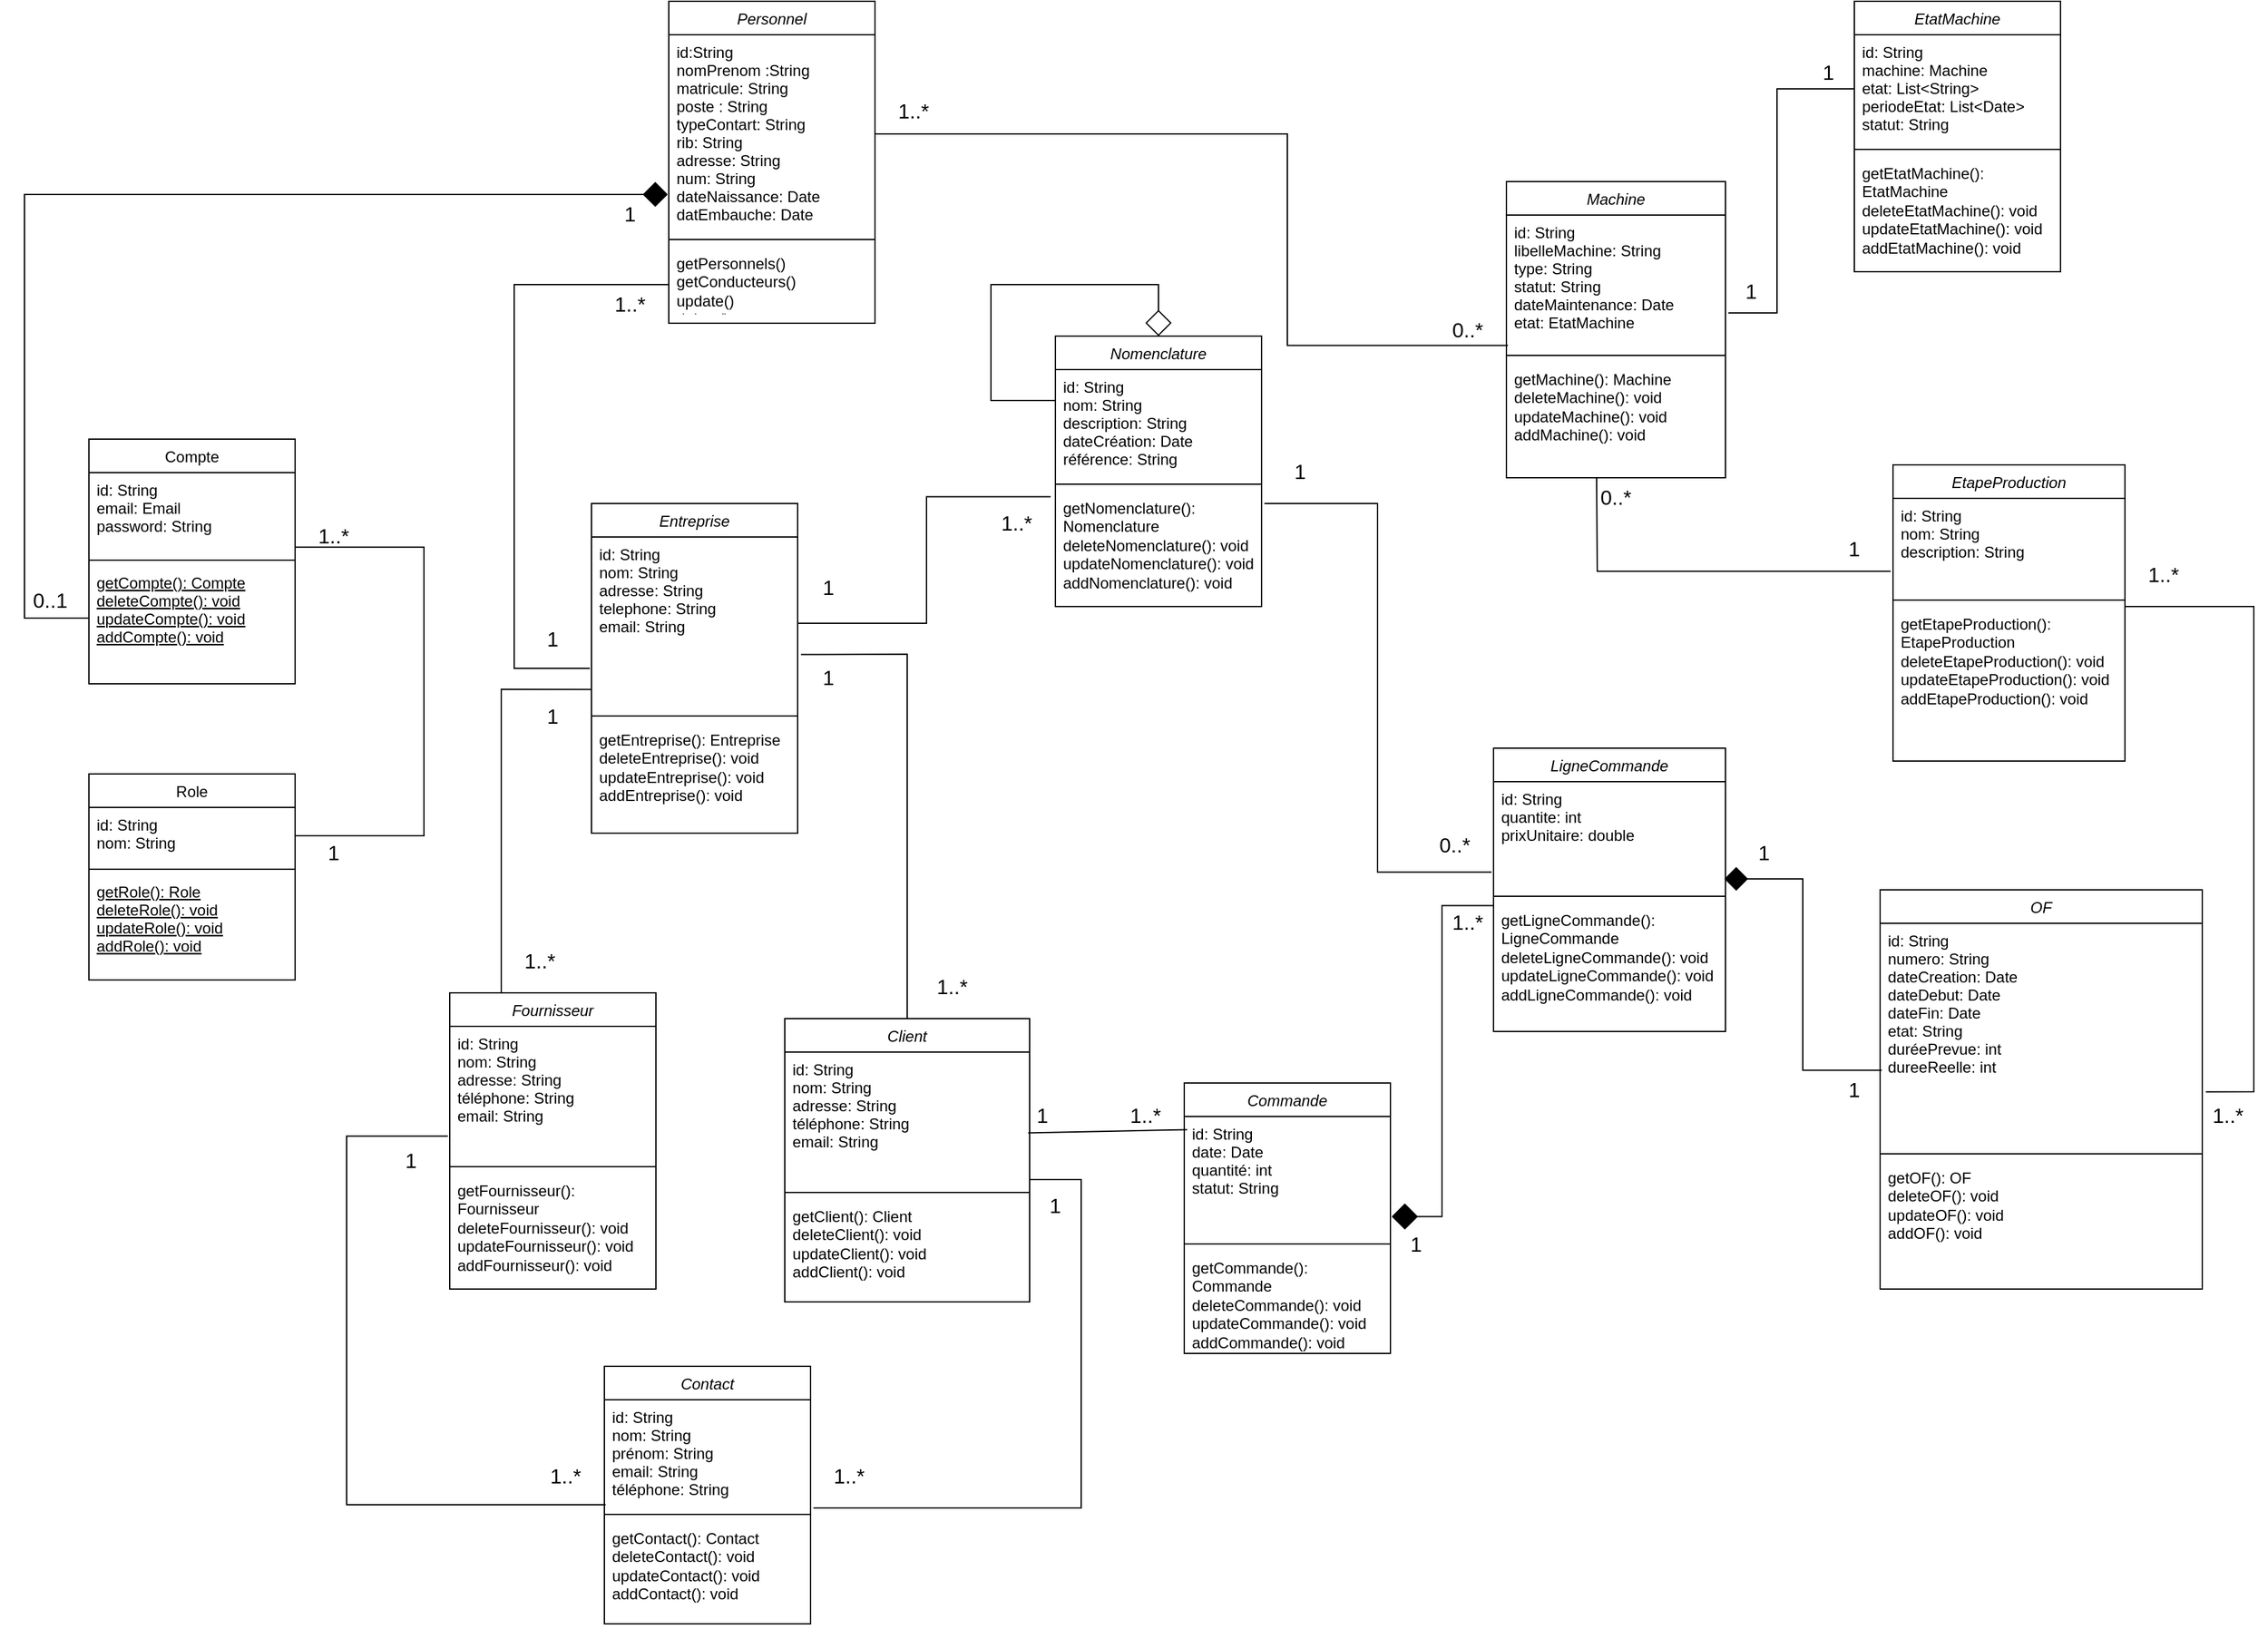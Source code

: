 <mxfile version="21.3.8" type="gitlab">
  <diagram id="C5RBs43oDa-KdzZeNtuy" name="Page-1">
    <mxGraphModel dx="3133" dy="2454" grid="1" gridSize="10" guides="1" tooltips="1" connect="1" arrows="1" fold="1" page="1" pageScale="1" pageWidth="827" pageHeight="1169" math="0" shadow="0">
      <root>
        <mxCell id="WIyWlLk6GJQsqaUBKTNV-0" />
        <mxCell id="WIyWlLk6GJQsqaUBKTNV-1" parent="WIyWlLk6GJQsqaUBKTNV-0" />
        <mxCell id="zkfFHV4jXpPFQw0GAbJ--0" value="Personnel" style="swimlane;fontStyle=2;align=center;verticalAlign=top;childLayout=stackLayout;horizontal=1;startSize=26;horizontalStack=0;resizeParent=1;resizeLast=0;collapsible=1;marginBottom=0;rounded=0;shadow=0;strokeWidth=1;" parent="WIyWlLk6GJQsqaUBKTNV-1" vertex="1">
          <mxGeometry x="260" y="-600" width="160" height="250" as="geometry">
            <mxRectangle x="230" y="140" width="160" height="26" as="alternateBounds" />
          </mxGeometry>
        </mxCell>
        <mxCell id="zkfFHV4jXpPFQw0GAbJ--1" value="id:String   &#xa;nomPrenom :String&#xa;matricule: String &#xa;poste : String &#xa;typeContart: String&#xa;rib: String&#xa;adresse: String&#xa;num: String&#xa;dateNaissance: Date&#xa;datEmbauche: Date" style="text;align=left;verticalAlign=top;spacingLeft=4;spacingRight=4;overflow=hidden;rotatable=0;points=[[0,0.5],[1,0.5]];portConstraint=eastwest;" parent="zkfFHV4jXpPFQw0GAbJ--0" vertex="1">
          <mxGeometry y="26" width="160" height="154" as="geometry" />
        </mxCell>
        <mxCell id="zkfFHV4jXpPFQw0GAbJ--4" value="" style="line;html=1;strokeWidth=1;align=left;verticalAlign=middle;spacingTop=-1;spacingLeft=3;spacingRight=3;rotatable=0;labelPosition=right;points=[];portConstraint=eastwest;" parent="zkfFHV4jXpPFQw0GAbJ--0" vertex="1">
          <mxGeometry y="180" width="160" height="10" as="geometry" />
        </mxCell>
        <mxCell id="keGv5HAL7lmnqRSHpo0z-4" value="getPersonnels()&lt;br&gt;getConducteurs()&lt;br&gt;update()&lt;br&gt;delete()&lt;br&gt;mettreEnVeille()" style="text;strokeColor=none;fillColor=none;align=left;verticalAlign=top;spacingLeft=4;spacingRight=4;overflow=hidden;rotatable=0;points=[[0,0.5],[1,0.5]];portConstraint=eastwest;whiteSpace=wrap;html=1;" vertex="1" parent="zkfFHV4jXpPFQw0GAbJ--0">
          <mxGeometry y="190" width="160" height="50" as="geometry" />
        </mxCell>
        <mxCell id="zkfFHV4jXpPFQw0GAbJ--6" value="Compte" style="swimlane;fontStyle=0;align=center;verticalAlign=top;childLayout=stackLayout;horizontal=1;startSize=26;horizontalStack=0;resizeParent=1;resizeLast=0;collapsible=1;marginBottom=0;rounded=0;shadow=0;strokeWidth=1;" parent="WIyWlLk6GJQsqaUBKTNV-1" vertex="1">
          <mxGeometry x="-190" y="-260" width="160" height="190" as="geometry">
            <mxRectangle x="130" y="380" width="160" height="26" as="alternateBounds" />
          </mxGeometry>
        </mxCell>
        <mxCell id="zkfFHV4jXpPFQw0GAbJ--7" value="id: String&#xa;email: Email&#xa;password: String" style="text;align=left;verticalAlign=top;spacingLeft=4;spacingRight=4;overflow=hidden;rotatable=0;points=[[0,0.5],[1,0.5]];portConstraint=eastwest;" parent="zkfFHV4jXpPFQw0GAbJ--6" vertex="1">
          <mxGeometry y="26" width="160" height="64" as="geometry" />
        </mxCell>
        <mxCell id="zkfFHV4jXpPFQw0GAbJ--9" value="" style="line;html=1;strokeWidth=1;align=left;verticalAlign=middle;spacingTop=-1;spacingLeft=3;spacingRight=3;rotatable=0;labelPosition=right;points=[];portConstraint=eastwest;" parent="zkfFHV4jXpPFQw0GAbJ--6" vertex="1">
          <mxGeometry y="90" width="160" height="8" as="geometry" />
        </mxCell>
        <mxCell id="zkfFHV4jXpPFQw0GAbJ--10" value="getCompte(): Compte&#xa;deleteCompte(): void&#xa;updateCompte(): void&#xa;addCompte(): void" style="text;align=left;verticalAlign=top;spacingLeft=4;spacingRight=4;overflow=hidden;rotatable=0;points=[[0,0.5],[1,0.5]];portConstraint=eastwest;fontStyle=4" parent="zkfFHV4jXpPFQw0GAbJ--6" vertex="1">
          <mxGeometry y="98" width="160" height="82" as="geometry" />
        </mxCell>
        <mxCell id="keGv5HAL7lmnqRSHpo0z-5" value="Role" style="swimlane;fontStyle=0;align=center;verticalAlign=top;childLayout=stackLayout;horizontal=1;startSize=26;horizontalStack=0;resizeParent=1;resizeLast=0;collapsible=1;marginBottom=0;rounded=0;shadow=0;strokeWidth=1;" vertex="1" parent="WIyWlLk6GJQsqaUBKTNV-1">
          <mxGeometry x="-190" width="160" height="160" as="geometry">
            <mxRectangle x="130" y="380" width="160" height="26" as="alternateBounds" />
          </mxGeometry>
        </mxCell>
        <mxCell id="keGv5HAL7lmnqRSHpo0z-6" value="id: String&#xa;nom: String" style="text;align=left;verticalAlign=top;spacingLeft=4;spacingRight=4;overflow=hidden;rotatable=0;points=[[0,0.5],[1,0.5]];portConstraint=eastwest;" vertex="1" parent="keGv5HAL7lmnqRSHpo0z-5">
          <mxGeometry y="26" width="160" height="44" as="geometry" />
        </mxCell>
        <mxCell id="keGv5HAL7lmnqRSHpo0z-7" value="" style="line;html=1;strokeWidth=1;align=left;verticalAlign=middle;spacingTop=-1;spacingLeft=3;spacingRight=3;rotatable=0;labelPosition=right;points=[];portConstraint=eastwest;" vertex="1" parent="keGv5HAL7lmnqRSHpo0z-5">
          <mxGeometry y="70" width="160" height="8" as="geometry" />
        </mxCell>
        <mxCell id="keGv5HAL7lmnqRSHpo0z-8" value="getRole(): Role&#xa;deleteRole(): void&#xa;updateRole(): void&#xa;addRole(): void" style="text;align=left;verticalAlign=top;spacingLeft=4;spacingRight=4;overflow=hidden;rotatable=0;points=[[0,0.5],[1,0.5]];portConstraint=eastwest;fontStyle=4" vertex="1" parent="keGv5HAL7lmnqRSHpo0z-5">
          <mxGeometry y="78" width="160" height="64" as="geometry" />
        </mxCell>
        <mxCell id="keGv5HAL7lmnqRSHpo0z-9" value="Fournisseur" style="swimlane;fontStyle=2;align=center;verticalAlign=top;childLayout=stackLayout;horizontal=1;startSize=26;horizontalStack=0;resizeParent=1;resizeLast=0;collapsible=1;marginBottom=0;rounded=0;shadow=0;strokeWidth=1;" vertex="1" parent="WIyWlLk6GJQsqaUBKTNV-1">
          <mxGeometry x="90" y="170" width="160" height="230" as="geometry">
            <mxRectangle x="230" y="140" width="160" height="26" as="alternateBounds" />
          </mxGeometry>
        </mxCell>
        <mxCell id="keGv5HAL7lmnqRSHpo0z-10" value="id: String&#xa;nom: String&#xa;adresse: String&#xa;téléphone: String&#xa;email: String&#xa;" style="text;align=left;verticalAlign=top;spacingLeft=4;spacingRight=4;overflow=hidden;rotatable=0;points=[[0,0.5],[1,0.5]];portConstraint=eastwest;" vertex="1" parent="keGv5HAL7lmnqRSHpo0z-9">
          <mxGeometry y="26" width="160" height="104" as="geometry" />
        </mxCell>
        <mxCell id="keGv5HAL7lmnqRSHpo0z-11" value="" style="line;html=1;strokeWidth=1;align=left;verticalAlign=middle;spacingTop=-1;spacingLeft=3;spacingRight=3;rotatable=0;labelPosition=right;points=[];portConstraint=eastwest;" vertex="1" parent="keGv5HAL7lmnqRSHpo0z-9">
          <mxGeometry y="130" width="160" height="10" as="geometry" />
        </mxCell>
        <mxCell id="keGv5HAL7lmnqRSHpo0z-12" value="&lt;div&gt;getFournisseur(): Fournisseur&lt;/div&gt;&lt;div&gt;deleteFournisseur(): void&lt;/div&gt;&lt;div&gt;updateFournisseur(): void&lt;/div&gt;&lt;div&gt;addFournisseur(): void&lt;/div&gt;" style="text;strokeColor=none;fillColor=none;align=left;verticalAlign=top;spacingLeft=4;spacingRight=4;overflow=hidden;rotatable=0;points=[[0,0.5],[1,0.5]];portConstraint=eastwest;whiteSpace=wrap;html=1;" vertex="1" parent="keGv5HAL7lmnqRSHpo0z-9">
          <mxGeometry y="140" width="160" height="80" as="geometry" />
        </mxCell>
        <mxCell id="keGv5HAL7lmnqRSHpo0z-13" value="Client" style="swimlane;fontStyle=2;align=center;verticalAlign=top;childLayout=stackLayout;horizontal=1;startSize=26;horizontalStack=0;resizeParent=1;resizeLast=0;collapsible=1;marginBottom=0;rounded=0;shadow=0;strokeWidth=1;" vertex="1" parent="WIyWlLk6GJQsqaUBKTNV-1">
          <mxGeometry x="350" y="190" width="190" height="220" as="geometry">
            <mxRectangle x="230" y="140" width="160" height="26" as="alternateBounds" />
          </mxGeometry>
        </mxCell>
        <mxCell id="keGv5HAL7lmnqRSHpo0z-14" value="id: String&#xa;nom: String&#xa;adresse: String&#xa;téléphone: String&#xa;email: String&#xa;" style="text;align=left;verticalAlign=top;spacingLeft=4;spacingRight=4;overflow=hidden;rotatable=0;points=[[0,0.5],[1,0.5]];portConstraint=eastwest;" vertex="1" parent="keGv5HAL7lmnqRSHpo0z-13">
          <mxGeometry y="26" width="190" height="104" as="geometry" />
        </mxCell>
        <mxCell id="keGv5HAL7lmnqRSHpo0z-15" value="" style="line;html=1;strokeWidth=1;align=left;verticalAlign=middle;spacingTop=-1;spacingLeft=3;spacingRight=3;rotatable=0;labelPosition=right;points=[];portConstraint=eastwest;" vertex="1" parent="keGv5HAL7lmnqRSHpo0z-13">
          <mxGeometry y="130" width="190" height="10" as="geometry" />
        </mxCell>
        <mxCell id="keGv5HAL7lmnqRSHpo0z-16" value="&lt;div&gt;getClient(): Client&lt;/div&gt;&lt;div&gt;deleteClient(): void&lt;/div&gt;&lt;div&gt;updateClient(): void&lt;/div&gt;&lt;div&gt;addClient(): void&lt;/div&gt;" style="text;strokeColor=none;fillColor=none;align=left;verticalAlign=top;spacingLeft=4;spacingRight=4;overflow=hidden;rotatable=0;points=[[0,0.5],[1,0.5]];portConstraint=eastwest;whiteSpace=wrap;html=1;" vertex="1" parent="keGv5HAL7lmnqRSHpo0z-13">
          <mxGeometry y="140" width="190" height="70" as="geometry" />
        </mxCell>
        <mxCell id="keGv5HAL7lmnqRSHpo0z-17" value="Nomenclature" style="swimlane;fontStyle=2;align=center;verticalAlign=top;childLayout=stackLayout;horizontal=1;startSize=26;horizontalStack=0;resizeParent=1;resizeLast=0;collapsible=1;marginBottom=0;rounded=0;shadow=0;strokeWidth=1;" vertex="1" parent="WIyWlLk6GJQsqaUBKTNV-1">
          <mxGeometry x="560" y="-340" width="160" height="210" as="geometry">
            <mxRectangle x="230" y="140" width="160" height="26" as="alternateBounds" />
          </mxGeometry>
        </mxCell>
        <mxCell id="keGv5HAL7lmnqRSHpo0z-18" value="id: String&#xa;nom: String&#xa;description: String&#xa;dateCréation: Date&#xa;référence: String" style="text;align=left;verticalAlign=top;spacingLeft=4;spacingRight=4;overflow=hidden;rotatable=0;points=[[0,0.5],[1,0.5]];portConstraint=eastwest;" vertex="1" parent="keGv5HAL7lmnqRSHpo0z-17">
          <mxGeometry y="26" width="160" height="84" as="geometry" />
        </mxCell>
        <mxCell id="keGv5HAL7lmnqRSHpo0z-19" value="" style="line;html=1;strokeWidth=1;align=left;verticalAlign=middle;spacingTop=-1;spacingLeft=3;spacingRight=3;rotatable=0;labelPosition=right;points=[];portConstraint=eastwest;" vertex="1" parent="keGv5HAL7lmnqRSHpo0z-17">
          <mxGeometry y="110" width="160" height="10" as="geometry" />
        </mxCell>
        <mxCell id="keGv5HAL7lmnqRSHpo0z-20" value="&lt;div&gt;getNomenclature(): Nomenclature&lt;/div&gt;&lt;div&gt;deleteNomenclature(): void&lt;/div&gt;&lt;div&gt;updateNomenclature(): void&lt;/div&gt;&lt;div&gt;addNomenclature(): void&lt;/div&gt;" style="text;strokeColor=none;fillColor=none;align=left;verticalAlign=top;spacingLeft=4;spacingRight=4;overflow=hidden;rotatable=0;points=[[0,0.5],[1,0.5]];portConstraint=eastwest;whiteSpace=wrap;html=1;" vertex="1" parent="keGv5HAL7lmnqRSHpo0z-17">
          <mxGeometry y="120" width="160" height="90" as="geometry" />
        </mxCell>
        <mxCell id="keGv5HAL7lmnqRSHpo0z-68" value="" style="html=1;verticalAlign=bottom;startArrow=diamond;startFill=0;endArrow=none;startSize=18;endSize=16;elbow=vertical;rounded=0;endFill=0;exitX=0.5;exitY=0;exitDx=0;exitDy=0;entryX=0;entryY=0.286;entryDx=0;entryDy=0;entryPerimeter=0;edgeStyle=orthogonalEdgeStyle;" edge="1" parent="keGv5HAL7lmnqRSHpo0z-17" source="keGv5HAL7lmnqRSHpo0z-17" target="keGv5HAL7lmnqRSHpo0z-18">
          <mxGeometry width="80" relative="1" as="geometry">
            <mxPoint x="-181" y="334" as="sourcePoint" />
            <mxPoint x="77" y="220" as="targetPoint" />
            <Array as="points">
              <mxPoint x="80" y="-40" />
              <mxPoint x="-50" y="-40" />
              <mxPoint x="-50" y="50" />
            </Array>
          </mxGeometry>
        </mxCell>
        <mxCell id="keGv5HAL7lmnqRSHpo0z-21" value="Contact" style="swimlane;fontStyle=2;align=center;verticalAlign=top;childLayout=stackLayout;horizontal=1;startSize=26;horizontalStack=0;resizeParent=1;resizeLast=0;collapsible=1;marginBottom=0;rounded=0;shadow=0;strokeWidth=1;" vertex="1" parent="WIyWlLk6GJQsqaUBKTNV-1">
          <mxGeometry x="210" y="460" width="160" height="200" as="geometry">
            <mxRectangle x="230" y="140" width="160" height="26" as="alternateBounds" />
          </mxGeometry>
        </mxCell>
        <mxCell id="keGv5HAL7lmnqRSHpo0z-22" value="id: String&#xa;nom: String&#xa;prénom: String&#xa;email: String&#xa;téléphone: String" style="text;align=left;verticalAlign=top;spacingLeft=4;spacingRight=4;overflow=hidden;rotatable=0;points=[[0,0.5],[1,0.5]];portConstraint=eastwest;" vertex="1" parent="keGv5HAL7lmnqRSHpo0z-21">
          <mxGeometry y="26" width="160" height="84" as="geometry" />
        </mxCell>
        <mxCell id="keGv5HAL7lmnqRSHpo0z-23" value="" style="line;html=1;strokeWidth=1;align=left;verticalAlign=middle;spacingTop=-1;spacingLeft=3;spacingRight=3;rotatable=0;labelPosition=right;points=[];portConstraint=eastwest;" vertex="1" parent="keGv5HAL7lmnqRSHpo0z-21">
          <mxGeometry y="110" width="160" height="10" as="geometry" />
        </mxCell>
        <mxCell id="keGv5HAL7lmnqRSHpo0z-24" value="&lt;div&gt;getContact(): Contact&lt;/div&gt;&lt;div&gt;deleteContact(): void&lt;/div&gt;&lt;div&gt;updateContact(): void&lt;/div&gt;&lt;div&gt;addContact(): void&lt;/div&gt;" style="text;strokeColor=none;fillColor=none;align=left;verticalAlign=top;spacingLeft=4;spacingRight=4;overflow=hidden;rotatable=0;points=[[0,0.5],[1,0.5]];portConstraint=eastwest;whiteSpace=wrap;html=1;" vertex="1" parent="keGv5HAL7lmnqRSHpo0z-21">
          <mxGeometry y="120" width="160" height="80" as="geometry" />
        </mxCell>
        <mxCell id="keGv5HAL7lmnqRSHpo0z-25" value="Commande" style="swimlane;fontStyle=2;align=center;verticalAlign=top;childLayout=stackLayout;horizontal=1;startSize=26;horizontalStack=0;resizeParent=1;resizeLast=0;collapsible=1;marginBottom=0;rounded=0;shadow=0;strokeWidth=1;" vertex="1" parent="WIyWlLk6GJQsqaUBKTNV-1">
          <mxGeometry x="660" y="240" width="160" height="210" as="geometry">
            <mxRectangle x="230" y="140" width="160" height="26" as="alternateBounds" />
          </mxGeometry>
        </mxCell>
        <mxCell id="keGv5HAL7lmnqRSHpo0z-26" value="id: String&#xa;date: Date&#xa;quantité: int&#xa;statut: String&#xa;" style="text;align=left;verticalAlign=top;spacingLeft=4;spacingRight=4;overflow=hidden;rotatable=0;points=[[0,0.5],[1,0.5]];portConstraint=eastwest;" vertex="1" parent="keGv5HAL7lmnqRSHpo0z-25">
          <mxGeometry y="26" width="160" height="94" as="geometry" />
        </mxCell>
        <mxCell id="keGv5HAL7lmnqRSHpo0z-27" value="" style="line;html=1;strokeWidth=1;align=left;verticalAlign=middle;spacingTop=-1;spacingLeft=3;spacingRight=3;rotatable=0;labelPosition=right;points=[];portConstraint=eastwest;" vertex="1" parent="keGv5HAL7lmnqRSHpo0z-25">
          <mxGeometry y="120" width="160" height="10" as="geometry" />
        </mxCell>
        <mxCell id="keGv5HAL7lmnqRSHpo0z-28" value="&lt;div&gt;getCommande(): Commande&lt;/div&gt;&lt;div&gt;deleteCommande(): void&lt;/div&gt;&lt;div&gt;updateCommande(): void&lt;/div&gt;&lt;div&gt;addCommande(): void&lt;/div&gt;" style="text;strokeColor=none;fillColor=none;align=left;verticalAlign=top;spacingLeft=4;spacingRight=4;overflow=hidden;rotatable=0;points=[[0,0.5],[1,0.5]];portConstraint=eastwest;whiteSpace=wrap;html=1;" vertex="1" parent="keGv5HAL7lmnqRSHpo0z-25">
          <mxGeometry y="130" width="160" height="80" as="geometry" />
        </mxCell>
        <mxCell id="keGv5HAL7lmnqRSHpo0z-29" value="LigneCommande" style="swimlane;fontStyle=2;align=center;verticalAlign=top;childLayout=stackLayout;horizontal=1;startSize=26;horizontalStack=0;resizeParent=1;resizeLast=0;collapsible=1;marginBottom=0;rounded=0;shadow=0;strokeWidth=1;" vertex="1" parent="WIyWlLk6GJQsqaUBKTNV-1">
          <mxGeometry x="900" y="-20" width="180" height="220" as="geometry">
            <mxRectangle x="230" y="140" width="160" height="26" as="alternateBounds" />
          </mxGeometry>
        </mxCell>
        <mxCell id="keGv5HAL7lmnqRSHpo0z-30" value="id: String&#xa;quantite: int&#xa;prixUnitaire: double&#xa;" style="text;align=left;verticalAlign=top;spacingLeft=4;spacingRight=4;overflow=hidden;rotatable=0;points=[[0,0.5],[1,0.5]];portConstraint=eastwest;" vertex="1" parent="keGv5HAL7lmnqRSHpo0z-29">
          <mxGeometry y="26" width="180" height="84" as="geometry" />
        </mxCell>
        <mxCell id="keGv5HAL7lmnqRSHpo0z-31" value="" style="line;html=1;strokeWidth=1;align=left;verticalAlign=middle;spacingTop=-1;spacingLeft=3;spacingRight=3;rotatable=0;labelPosition=right;points=[];portConstraint=eastwest;" vertex="1" parent="keGv5HAL7lmnqRSHpo0z-29">
          <mxGeometry y="110" width="180" height="10" as="geometry" />
        </mxCell>
        <mxCell id="keGv5HAL7lmnqRSHpo0z-32" value="&lt;div&gt;getLigneCommande(): LigneCommande&lt;/div&gt;&lt;div&gt;deleteLigneCommande(): void&lt;/div&gt;&lt;div&gt;updateLigneCommande(): void&lt;/div&gt;&lt;div&gt;addLigneCommande(): void&lt;/div&gt;" style="text;strokeColor=none;fillColor=none;align=left;verticalAlign=top;spacingLeft=4;spacingRight=4;overflow=hidden;rotatable=0;points=[[0,0.5],[1,0.5]];portConstraint=eastwest;whiteSpace=wrap;html=1;" vertex="1" parent="keGv5HAL7lmnqRSHpo0z-29">
          <mxGeometry y="120" width="180" height="100" as="geometry" />
        </mxCell>
        <mxCell id="keGv5HAL7lmnqRSHpo0z-33" value="Machine" style="swimlane;fontStyle=2;align=center;verticalAlign=top;childLayout=stackLayout;horizontal=1;startSize=26;horizontalStack=0;resizeParent=1;resizeLast=0;collapsible=1;marginBottom=0;rounded=0;shadow=0;strokeWidth=1;" vertex="1" parent="WIyWlLk6GJQsqaUBKTNV-1">
          <mxGeometry x="910" y="-460" width="170" height="230" as="geometry">
            <mxRectangle x="230" y="140" width="160" height="26" as="alternateBounds" />
          </mxGeometry>
        </mxCell>
        <mxCell id="keGv5HAL7lmnqRSHpo0z-34" value="id: String&#xa;libelleMachine: String&#xa;type: String&#xa;statut: String&#xa;dateMaintenance: Date&#xa;etat: EtatMachine" style="text;align=left;verticalAlign=top;spacingLeft=4;spacingRight=4;overflow=hidden;rotatable=0;points=[[0,0.5],[1,0.5]];portConstraint=eastwest;" vertex="1" parent="keGv5HAL7lmnqRSHpo0z-33">
          <mxGeometry y="26" width="170" height="104" as="geometry" />
        </mxCell>
        <mxCell id="keGv5HAL7lmnqRSHpo0z-35" value="" style="line;html=1;strokeWidth=1;align=left;verticalAlign=middle;spacingTop=-1;spacingLeft=3;spacingRight=3;rotatable=0;labelPosition=right;points=[];portConstraint=eastwest;" vertex="1" parent="keGv5HAL7lmnqRSHpo0z-33">
          <mxGeometry y="130" width="170" height="10" as="geometry" />
        </mxCell>
        <mxCell id="keGv5HAL7lmnqRSHpo0z-36" value="&lt;div&gt;getMachine(): Machine&lt;/div&gt;&lt;div&gt;deleteMachine(): void&lt;/div&gt;&lt;div&gt;updateMachine(): void&lt;/div&gt;&lt;div&gt;addMachine(): void&lt;/div&gt;" style="text;strokeColor=none;fillColor=none;align=left;verticalAlign=top;spacingLeft=4;spacingRight=4;overflow=hidden;rotatable=0;points=[[0,0.5],[1,0.5]];portConstraint=eastwest;whiteSpace=wrap;html=1;" vertex="1" parent="keGv5HAL7lmnqRSHpo0z-33">
          <mxGeometry y="140" width="170" height="80" as="geometry" />
        </mxCell>
        <mxCell id="keGv5HAL7lmnqRSHpo0z-37" value="EtatMachine" style="swimlane;fontStyle=2;align=center;verticalAlign=top;childLayout=stackLayout;horizontal=1;startSize=26;horizontalStack=0;resizeParent=1;resizeLast=0;collapsible=1;marginBottom=0;rounded=0;shadow=0;strokeWidth=1;" vertex="1" parent="WIyWlLk6GJQsqaUBKTNV-1">
          <mxGeometry x="1180" y="-600" width="160" height="210" as="geometry">
            <mxRectangle x="230" y="140" width="160" height="26" as="alternateBounds" />
          </mxGeometry>
        </mxCell>
        <mxCell id="keGv5HAL7lmnqRSHpo0z-38" value="id: String&#xa;machine: Machine&#xa;etat: List&lt;String&gt;&#xa;periodeEtat: List&lt;Date&gt;&#xa;statut: String" style="text;align=left;verticalAlign=top;spacingLeft=4;spacingRight=4;overflow=hidden;rotatable=0;points=[[0,0.5],[1,0.5]];portConstraint=eastwest;" vertex="1" parent="keGv5HAL7lmnqRSHpo0z-37">
          <mxGeometry y="26" width="160" height="84" as="geometry" />
        </mxCell>
        <mxCell id="keGv5HAL7lmnqRSHpo0z-39" value="" style="line;html=1;strokeWidth=1;align=left;verticalAlign=middle;spacingTop=-1;spacingLeft=3;spacingRight=3;rotatable=0;labelPosition=right;points=[];portConstraint=eastwest;" vertex="1" parent="keGv5HAL7lmnqRSHpo0z-37">
          <mxGeometry y="110" width="160" height="10" as="geometry" />
        </mxCell>
        <mxCell id="keGv5HAL7lmnqRSHpo0z-40" value="&lt;div&gt;getEtatMachine(): EtatMachine&lt;/div&gt;&lt;div&gt;deleteEtatMachine(): void&lt;/div&gt;&lt;div&gt;updateEtatMachine(): void&lt;/div&gt;&lt;div&gt;addEtatMachine(): void&lt;/div&gt;" style="text;strokeColor=none;fillColor=none;align=left;verticalAlign=top;spacingLeft=4;spacingRight=4;overflow=hidden;rotatable=0;points=[[0,0.5],[1,0.5]];portConstraint=eastwest;whiteSpace=wrap;html=1;" vertex="1" parent="keGv5HAL7lmnqRSHpo0z-37">
          <mxGeometry y="120" width="160" height="90" as="geometry" />
        </mxCell>
        <mxCell id="keGv5HAL7lmnqRSHpo0z-45" value="EtapeProduction" style="swimlane;fontStyle=2;align=center;verticalAlign=top;childLayout=stackLayout;horizontal=1;startSize=26;horizontalStack=0;resizeParent=1;resizeLast=0;collapsible=1;marginBottom=0;rounded=0;shadow=0;strokeWidth=1;" vertex="1" parent="WIyWlLk6GJQsqaUBKTNV-1">
          <mxGeometry x="1210" y="-240" width="180" height="230" as="geometry">
            <mxRectangle x="230" y="140" width="160" height="26" as="alternateBounds" />
          </mxGeometry>
        </mxCell>
        <mxCell id="keGv5HAL7lmnqRSHpo0z-46" value="id: String&#xa;nom: String&#xa;description: String&#xa;" style="text;align=left;verticalAlign=top;spacingLeft=4;spacingRight=4;overflow=hidden;rotatable=0;points=[[0,0.5],[1,0.5]];portConstraint=eastwest;" vertex="1" parent="keGv5HAL7lmnqRSHpo0z-45">
          <mxGeometry y="26" width="180" height="74" as="geometry" />
        </mxCell>
        <mxCell id="keGv5HAL7lmnqRSHpo0z-47" value="" style="line;html=1;strokeWidth=1;align=left;verticalAlign=middle;spacingTop=-1;spacingLeft=3;spacingRight=3;rotatable=0;labelPosition=right;points=[];portConstraint=eastwest;" vertex="1" parent="keGv5HAL7lmnqRSHpo0z-45">
          <mxGeometry y="100" width="180" height="10" as="geometry" />
        </mxCell>
        <mxCell id="keGv5HAL7lmnqRSHpo0z-48" value="&lt;div&gt;getEtapeProduction(): EtapeProduction&lt;/div&gt;&lt;div&gt;deleteEtapeProduction(): void&lt;/div&gt;&lt;div&gt;updateEtapeProduction(): void&lt;/div&gt;&lt;div&gt;addEtapeProduction(): void&lt;/div&gt;" style="text;strokeColor=none;fillColor=none;align=left;verticalAlign=top;spacingLeft=4;spacingRight=4;overflow=hidden;rotatable=0;points=[[0,0.5],[1,0.5]];portConstraint=eastwest;whiteSpace=wrap;html=1;" vertex="1" parent="keGv5HAL7lmnqRSHpo0z-45">
          <mxGeometry y="110" width="180" height="80" as="geometry" />
        </mxCell>
        <mxCell id="keGv5HAL7lmnqRSHpo0z-49" value="OF" style="swimlane;fontStyle=2;align=center;verticalAlign=top;childLayout=stackLayout;horizontal=1;startSize=26;horizontalStack=0;resizeParent=1;resizeLast=0;collapsible=1;marginBottom=0;rounded=0;shadow=0;strokeWidth=1;" vertex="1" parent="WIyWlLk6GJQsqaUBKTNV-1">
          <mxGeometry x="1200" y="90" width="250" height="310" as="geometry">
            <mxRectangle x="230" y="140" width="160" height="26" as="alternateBounds" />
          </mxGeometry>
        </mxCell>
        <mxCell id="keGv5HAL7lmnqRSHpo0z-50" value="id: String&#xa;numero: String&#xa;dateCreation: Date&#xa;dateDebut: Date&#xa;dateFin: Date&#xa;etat: String&#xa;duréePrevue: int&#xa;dureeReelle: int" style="text;align=left;verticalAlign=top;spacingLeft=4;spacingRight=4;overflow=hidden;rotatable=0;points=[[0,0.5],[1,0.5]];portConstraint=eastwest;" vertex="1" parent="keGv5HAL7lmnqRSHpo0z-49">
          <mxGeometry y="26" width="250" height="174" as="geometry" />
        </mxCell>
        <mxCell id="keGv5HAL7lmnqRSHpo0z-51" value="" style="line;html=1;strokeWidth=1;align=left;verticalAlign=middle;spacingTop=-1;spacingLeft=3;spacingRight=3;rotatable=0;labelPosition=right;points=[];portConstraint=eastwest;" vertex="1" parent="keGv5HAL7lmnqRSHpo0z-49">
          <mxGeometry y="200" width="250" height="10" as="geometry" />
        </mxCell>
        <mxCell id="keGv5HAL7lmnqRSHpo0z-52" value="&lt;div&gt;getOF(): OF&lt;/div&gt;&lt;div&gt;deleteOF(): void&lt;/div&gt;&lt;div&gt;updateOF(): void&lt;/div&gt;&lt;div&gt;addOF(): void&lt;/div&gt;" style="text;strokeColor=none;fillColor=none;align=left;verticalAlign=top;spacingLeft=4;spacingRight=4;overflow=hidden;rotatable=0;points=[[0,0.5],[1,0.5]];portConstraint=eastwest;whiteSpace=wrap;html=1;" vertex="1" parent="keGv5HAL7lmnqRSHpo0z-49">
          <mxGeometry y="210" width="250" height="90" as="geometry" />
        </mxCell>
        <mxCell id="keGv5HAL7lmnqRSHpo0z-53" value="" style="html=1;verticalAlign=bottom;startArrow=diamond;startFill=1;endArrow=none;startSize=17;endSize=14;edgeStyle=elbowEdgeStyle;elbow=vertical;curved=0;rounded=0;endFill=0;exitX=-0.005;exitY=0.805;exitDx=0;exitDy=0;exitPerimeter=0;" edge="1" parent="WIyWlLk6GJQsqaUBKTNV-1" source="zkfFHV4jXpPFQw0GAbJ--1" target="zkfFHV4jXpPFQw0GAbJ--10">
          <mxGeometry width="80" relative="1" as="geometry">
            <mxPoint x="-50" y="210" as="sourcePoint" />
            <mxPoint x="60" y="350.39" as="targetPoint" />
            <Array as="points">
              <mxPoint x="-240" y="-10" />
              <mxPoint x="30" y="210" />
              <mxPoint x="30" y="240" />
            </Array>
          </mxGeometry>
        </mxCell>
        <mxCell id="keGv5HAL7lmnqRSHpo0z-56" value="" style="html=1;verticalAlign=bottom;startArrow=none;startFill=0;endArrow=none;startSize=13;endSize=11;edgeStyle=elbowEdgeStyle;elbow=vertical;curved=0;rounded=0;endFill=0;exitX=0.999;exitY=0.904;exitDx=0;exitDy=0;exitPerimeter=0;" edge="1" parent="WIyWlLk6GJQsqaUBKTNV-1" source="zkfFHV4jXpPFQw0GAbJ--7" target="keGv5HAL7lmnqRSHpo0z-6">
          <mxGeometry width="80" relative="1" as="geometry">
            <mxPoint x="-40" y="220" as="sourcePoint" />
            <mxPoint x="90" y="110" as="targetPoint" />
            <Array as="points">
              <mxPoint x="70" y="-167" />
              <mxPoint x="190" y="-200" />
              <mxPoint x="210" y="-100" />
              <mxPoint x="180" y="-140" />
              <mxPoint x="40" y="250" />
            </Array>
          </mxGeometry>
        </mxCell>
        <mxCell id="keGv5HAL7lmnqRSHpo0z-57" value="Entreprise" style="swimlane;fontStyle=2;align=center;verticalAlign=top;childLayout=stackLayout;horizontal=1;startSize=26;horizontalStack=0;resizeParent=1;resizeLast=0;collapsible=1;marginBottom=0;rounded=0;shadow=0;strokeWidth=1;" vertex="1" parent="WIyWlLk6GJQsqaUBKTNV-1">
          <mxGeometry x="200" y="-210" width="160" height="256" as="geometry">
            <mxRectangle x="230" y="140" width="160" height="26" as="alternateBounds" />
          </mxGeometry>
        </mxCell>
        <mxCell id="keGv5HAL7lmnqRSHpo0z-58" value="id: String&#xa;nom: String&#xa;adresse: String&#xa;telephone: String&#xa;email: String&#xa;" style="text;align=left;verticalAlign=top;spacingLeft=4;spacingRight=4;overflow=hidden;rotatable=0;points=[[0,0.5],[1,0.5]];portConstraint=eastwest;" vertex="1" parent="keGv5HAL7lmnqRSHpo0z-57">
          <mxGeometry y="26" width="160" height="134" as="geometry" />
        </mxCell>
        <mxCell id="keGv5HAL7lmnqRSHpo0z-59" value="" style="line;html=1;strokeWidth=1;align=left;verticalAlign=middle;spacingTop=-1;spacingLeft=3;spacingRight=3;rotatable=0;labelPosition=right;points=[];portConstraint=eastwest;" vertex="1" parent="keGv5HAL7lmnqRSHpo0z-57">
          <mxGeometry y="160" width="160" height="10" as="geometry" />
        </mxCell>
        <mxCell id="keGv5HAL7lmnqRSHpo0z-60" value="&lt;div&gt;getEntreprise(): Entreprise&lt;/div&gt;&lt;div&gt;deleteEntreprise(): void&lt;/div&gt;&lt;div&gt;updateEntreprise(): void&lt;/div&gt;&lt;div&gt;addEntreprise(): void&lt;/div&gt;" style="text;strokeColor=none;fillColor=none;align=left;verticalAlign=top;spacingLeft=4;spacingRight=4;overflow=hidden;rotatable=0;points=[[0,0.5],[1,0.5]];portConstraint=eastwest;whiteSpace=wrap;html=1;" vertex="1" parent="keGv5HAL7lmnqRSHpo0z-57">
          <mxGeometry y="170" width="160" height="80" as="geometry" />
        </mxCell>
        <mxCell id="keGv5HAL7lmnqRSHpo0z-62" value="" style="html=1;verticalAlign=bottom;startArrow=none;startFill=0;endArrow=none;startSize=13;endSize=11;edgeStyle=elbowEdgeStyle;elbow=vertical;curved=0;rounded=0;endFill=0;entryX=0.5;entryY=0;entryDx=0;entryDy=0;exitX=1.016;exitY=0.681;exitDx=0;exitDy=0;exitPerimeter=0;" edge="1" parent="WIyWlLk6GJQsqaUBKTNV-1" source="keGv5HAL7lmnqRSHpo0z-58" target="keGv5HAL7lmnqRSHpo0z-13">
          <mxGeometry width="80" relative="1" as="geometry">
            <mxPoint x="130" y="100" as="sourcePoint" />
            <mxPoint x="-40" y="100" as="targetPoint" />
            <Array as="points">
              <mxPoint x="360" y="-93" />
              <mxPoint x="370" y="71" />
              <mxPoint x="50" y="230" />
              <mxPoint x="50" y="260" />
            </Array>
          </mxGeometry>
        </mxCell>
        <mxCell id="keGv5HAL7lmnqRSHpo0z-63" value="" style="html=1;verticalAlign=bottom;startArrow=none;startFill=0;endArrow=none;startSize=13;endSize=11;elbow=vertical;rounded=0;endFill=0;exitX=0.003;exitY=0.883;exitDx=0;exitDy=0;exitPerimeter=0;entryX=0.25;entryY=0;entryDx=0;entryDy=0;edgeStyle=orthogonalEdgeStyle;" edge="1" parent="WIyWlLk6GJQsqaUBKTNV-1" source="keGv5HAL7lmnqRSHpo0z-58" target="keGv5HAL7lmnqRSHpo0z-9">
          <mxGeometry width="80" relative="1" as="geometry">
            <mxPoint x="291" y="87" as="sourcePoint" />
            <mxPoint x="80" y="270" as="targetPoint" />
          </mxGeometry>
        </mxCell>
        <mxCell id="keGv5HAL7lmnqRSHpo0z-65" value="" style="html=1;verticalAlign=bottom;startArrow=none;startFill=0;endArrow=none;startSize=13;endSize=11;elbow=vertical;rounded=0;endFill=0;exitX=1;exitY=0.5;exitDx=0;exitDy=0;entryX=-0.023;entryY=0.053;entryDx=0;entryDy=0;entryPerimeter=0;edgeStyle=orthogonalEdgeStyle;" edge="1" parent="WIyWlLk6GJQsqaUBKTNV-1" source="keGv5HAL7lmnqRSHpo0z-58" target="keGv5HAL7lmnqRSHpo0z-20">
          <mxGeometry width="80" relative="1" as="geometry">
            <mxPoint x="293" y="77" as="sourcePoint" />
            <mxPoint x="470" y="-160" as="targetPoint" />
          </mxGeometry>
        </mxCell>
        <mxCell id="keGv5HAL7lmnqRSHpo0z-66" value="" style="html=1;verticalAlign=bottom;startArrow=none;startFill=0;endArrow=none;startSize=13;endSize=11;edgeStyle=elbowEdgeStyle;elbow=vertical;curved=0;rounded=0;endFill=0;exitX=-0.008;exitY=0.761;exitDx=0;exitDy=0;exitPerimeter=0;entryX=1;entryY=0;entryDx=0;entryDy=0;" edge="1" parent="WIyWlLk6GJQsqaUBKTNV-1" source="keGv5HAL7lmnqRSHpo0z-58" target="keGv5HAL7lmnqRSHpo0z-90">
          <mxGeometry width="80" relative="1" as="geometry">
            <mxPoint x="200" y="-640" as="sourcePoint" />
            <mxPoint x="20.0" y="-637" as="targetPoint" />
            <Array as="points">
              <mxPoint x="140" y="-637" />
              <mxPoint x="150" y="-627" />
              <mxPoint x="120" y="-497" />
              <mxPoint x="120" y="-467" />
            </Array>
          </mxGeometry>
        </mxCell>
        <mxCell id="keGv5HAL7lmnqRSHpo0z-69" value="" style="html=1;verticalAlign=bottom;startArrow=none;startFill=0;endArrow=none;startSize=13;endSize=11;edgeStyle=elbowEdgeStyle;elbow=vertical;curved=0;rounded=0;endFill=0;entryX=1.014;entryY=1;entryDx=0;entryDy=0;entryPerimeter=0;exitX=0.999;exitY=0.952;exitDx=0;exitDy=0;exitPerimeter=0;" edge="1" parent="WIyWlLk6GJQsqaUBKTNV-1" source="keGv5HAL7lmnqRSHpo0z-14" target="keGv5HAL7lmnqRSHpo0z-22">
          <mxGeometry width="80" relative="1" as="geometry">
            <mxPoint x="510" y="390" as="sourcePoint" />
            <mxPoint x="440" y="290" as="targetPoint" />
            <Array as="points">
              <mxPoint x="580" y="410" />
              <mxPoint x="550" y="470" />
              <mxPoint x="450" y="680" />
              <mxPoint x="60" y="240" />
              <mxPoint x="60" y="270" />
            </Array>
          </mxGeometry>
        </mxCell>
        <mxCell id="keGv5HAL7lmnqRSHpo0z-70" value="" style="html=1;verticalAlign=bottom;startArrow=none;startFill=0;endArrow=none;startSize=13;endSize=11;edgeStyle=elbowEdgeStyle;elbow=vertical;curved=0;rounded=0;endFill=0;exitX=-0.009;exitY=0.82;exitDx=0;exitDy=0;exitPerimeter=0;entryX=0.006;entryY=0.97;entryDx=0;entryDy=0;entryPerimeter=0;" edge="1" parent="WIyWlLk6GJQsqaUBKTNV-1" source="keGv5HAL7lmnqRSHpo0z-10" target="keGv5HAL7lmnqRSHpo0z-22">
          <mxGeometry width="80" relative="1" as="geometry">
            <mxPoint x="520" y="390" as="sourcePoint" />
            <mxPoint x="200" y="680" as="targetPoint" />
            <Array as="points">
              <mxPoint x="10" y="510" />
              <mxPoint x="120" y="680" />
              <mxPoint x="460" y="690" />
              <mxPoint x="70" y="250" />
              <mxPoint x="70" y="280" />
            </Array>
          </mxGeometry>
        </mxCell>
        <mxCell id="keGv5HAL7lmnqRSHpo0z-71" value="" style="html=1;verticalAlign=bottom;startArrow=none;startFill=0;endArrow=none;startSize=13;endSize=11;elbow=vertical;rounded=0;endFill=0;exitX=0.994;exitY=0.603;exitDx=0;exitDy=0;exitPerimeter=0;entryX=0.014;entryY=0.109;entryDx=0;entryDy=0;entryPerimeter=0;" edge="1" parent="WIyWlLk6GJQsqaUBKTNV-1" source="keGv5HAL7lmnqRSHpo0z-14" target="keGv5HAL7lmnqRSHpo0z-26">
          <mxGeometry width="80" relative="1" as="geometry">
            <mxPoint x="540" y="370" as="sourcePoint" />
            <mxPoint x="680" y="281" as="targetPoint" />
          </mxGeometry>
        </mxCell>
        <mxCell id="keGv5HAL7lmnqRSHpo0z-73" value="" style="html=1;verticalAlign=bottom;startArrow=diamond;startFill=1;endArrow=none;startSize=18;endSize=11;elbow=vertical;rounded=0;endFill=0;exitX=1.006;exitY=0.827;exitDx=0;exitDy=0;exitPerimeter=0;entryX=0;entryY=0.023;entryDx=0;entryDy=0;entryPerimeter=0;edgeStyle=orthogonalEdgeStyle;" edge="1" parent="WIyWlLk6GJQsqaUBKTNV-1" source="keGv5HAL7lmnqRSHpo0z-26" target="keGv5HAL7lmnqRSHpo0z-32">
          <mxGeometry width="80" relative="1" as="geometry">
            <mxPoint x="555" y="291" as="sourcePoint" />
            <mxPoint x="692" y="286" as="targetPoint" />
          </mxGeometry>
        </mxCell>
        <mxCell id="keGv5HAL7lmnqRSHpo0z-74" value="" style="html=1;verticalAlign=bottom;startArrow=none;startFill=0;endArrow=none;startSize=13;endSize=11;elbow=vertical;rounded=0;endFill=0;exitX=-0.008;exitY=0.836;exitDx=0;exitDy=0;exitPerimeter=0;entryX=1.014;entryY=0.111;entryDx=0;entryDy=0;entryPerimeter=0;edgeStyle=orthogonalEdgeStyle;" edge="1" parent="WIyWlLk6GJQsqaUBKTNV-1" source="keGv5HAL7lmnqRSHpo0z-30" target="keGv5HAL7lmnqRSHpo0z-20">
          <mxGeometry width="80" relative="1" as="geometry">
            <mxPoint x="555" y="291" as="sourcePoint" />
            <mxPoint x="692" y="286" as="targetPoint" />
          </mxGeometry>
        </mxCell>
        <mxCell id="keGv5HAL7lmnqRSHpo0z-75" value="" style="html=1;verticalAlign=bottom;startArrow=none;startFill=0;endArrow=diamond;startSize=18;endSize=16;elbow=vertical;rounded=0;endFill=1;entryX=0.995;entryY=0.899;entryDx=0;entryDy=0;entryPerimeter=0;edgeStyle=orthogonalEdgeStyle;exitX=0.005;exitY=0.656;exitDx=0;exitDy=0;exitPerimeter=0;" edge="1" parent="WIyWlLk6GJQsqaUBKTNV-1" source="keGv5HAL7lmnqRSHpo0z-50" target="keGv5HAL7lmnqRSHpo0z-30">
          <mxGeometry width="80" relative="1" as="geometry">
            <mxPoint x="851" y="354" as="sourcePoint" />
            <mxPoint x="905" y="111" as="targetPoint" />
          </mxGeometry>
        </mxCell>
        <mxCell id="keGv5HAL7lmnqRSHpo0z-76" value="" style="html=1;verticalAlign=bottom;startArrow=none;startFill=0;endArrow=none;startSize=13;endSize=11;elbow=vertical;rounded=0;endFill=0;edgeStyle=orthogonalEdgeStyle;exitX=1.011;exitY=0.752;exitDx=0;exitDy=0;exitPerimeter=0;" edge="1" parent="WIyWlLk6GJQsqaUBKTNV-1" source="keGv5HAL7lmnqRSHpo0z-50">
          <mxGeometry width="80" relative="1" as="geometry">
            <mxPoint x="1211" y="240" as="sourcePoint" />
            <mxPoint x="1390" y="-130" as="targetPoint" />
            <Array as="points">
              <mxPoint x="1490" y="247" />
              <mxPoint x="1490" y="-130" />
            </Array>
          </mxGeometry>
        </mxCell>
        <mxCell id="keGv5HAL7lmnqRSHpo0z-77" value="" style="html=1;verticalAlign=bottom;startArrow=none;startFill=0;endArrow=none;startSize=13;endSize=11;elbow=vertical;rounded=0;endFill=0;exitX=-0.01;exitY=0.765;exitDx=0;exitDy=0;exitPerimeter=0;edgeStyle=orthogonalEdgeStyle;" edge="1" parent="WIyWlLk6GJQsqaUBKTNV-1" source="keGv5HAL7lmnqRSHpo0z-46">
          <mxGeometry width="80" relative="1" as="geometry">
            <mxPoint x="560" y="-260" as="sourcePoint" />
            <mxPoint x="980" y="-230" as="targetPoint" />
          </mxGeometry>
        </mxCell>
        <mxCell id="keGv5HAL7lmnqRSHpo0z-78" value="" style="html=1;verticalAlign=bottom;startArrow=none;startFill=0;endArrow=none;startSize=13;endSize=11;elbow=vertical;rounded=0;endFill=0;exitX=1.013;exitY=0.731;exitDx=0;exitDy=0;exitPerimeter=0;edgeStyle=orthogonalEdgeStyle;" edge="1" parent="WIyWlLk6GJQsqaUBKTNV-1" source="keGv5HAL7lmnqRSHpo0z-34" target="keGv5HAL7lmnqRSHpo0z-38">
          <mxGeometry width="80" relative="1" as="geometry">
            <mxPoint x="1218" y="-147" as="sourcePoint" />
            <mxPoint x="994" y="-230" as="targetPoint" />
            <Array as="points">
              <mxPoint x="1120" y="-358" />
              <mxPoint x="1120" y="-532" />
            </Array>
          </mxGeometry>
        </mxCell>
        <mxCell id="keGv5HAL7lmnqRSHpo0z-83" value="" style="html=1;verticalAlign=bottom;startArrow=none;startFill=0;endArrow=none;startSize=13;endSize=11;elbow=vertical;rounded=0;endFill=0;exitX=0.007;exitY=0.973;exitDx=0;exitDy=0;exitPerimeter=0;entryX=1;entryY=0.5;entryDx=0;entryDy=0;edgeStyle=orthogonalEdgeStyle;" edge="1" parent="WIyWlLk6GJQsqaUBKTNV-1" source="keGv5HAL7lmnqRSHpo0z-34" target="zkfFHV4jXpPFQw0GAbJ--1">
          <mxGeometry width="80" relative="1" as="geometry">
            <mxPoint x="209" y="-72" as="sourcePoint" />
            <mxPoint x="269" y="-424" as="targetPoint" />
            <Array as="points">
              <mxPoint x="740" y="-333" />
              <mxPoint x="740" y="-497" />
            </Array>
          </mxGeometry>
        </mxCell>
        <mxCell id="keGv5HAL7lmnqRSHpo0z-84" value="&lt;font style=&quot;font-size: 16px;&quot;&gt;1..*&lt;/font&gt;" style="text;html=1;strokeColor=none;fillColor=none;align=center;verticalAlign=middle;whiteSpace=wrap;rounded=0;" vertex="1" parent="WIyWlLk6GJQsqaUBKTNV-1">
          <mxGeometry x="450" y="150" width="60" height="30" as="geometry" />
        </mxCell>
        <mxCell id="keGv5HAL7lmnqRSHpo0z-85" value="&lt;font style=&quot;font-size: 16px;&quot;&gt;1..*&lt;/font&gt;" style="text;html=1;strokeColor=none;fillColor=none;align=center;verticalAlign=middle;whiteSpace=wrap;rounded=0;" vertex="1" parent="WIyWlLk6GJQsqaUBKTNV-1">
          <mxGeometry x="130" y="130" width="60" height="30" as="geometry" />
        </mxCell>
        <mxCell id="keGv5HAL7lmnqRSHpo0z-86" value="&lt;font style=&quot;font-size: 16px;&quot;&gt;1&lt;/font&gt;" style="text;html=1;strokeColor=none;fillColor=none;align=center;verticalAlign=middle;whiteSpace=wrap;rounded=0;" vertex="1" parent="WIyWlLk6GJQsqaUBKTNV-1">
          <mxGeometry x="140" y="-60" width="60" height="30" as="geometry" />
        </mxCell>
        <mxCell id="keGv5HAL7lmnqRSHpo0z-87" value="&lt;font style=&quot;font-size: 16px;&quot;&gt;1..*&lt;/font&gt;" style="text;html=1;strokeColor=none;fillColor=none;align=center;verticalAlign=middle;whiteSpace=wrap;rounded=0;" vertex="1" parent="WIyWlLk6GJQsqaUBKTNV-1">
          <mxGeometry x="500" y="-210" width="60" height="30" as="geometry" />
        </mxCell>
        <mxCell id="keGv5HAL7lmnqRSHpo0z-88" value="&lt;font style=&quot;font-size: 16px;&quot;&gt;1&lt;/font&gt;" style="text;html=1;strokeColor=none;fillColor=none;align=center;verticalAlign=middle;whiteSpace=wrap;rounded=0;" vertex="1" parent="WIyWlLk6GJQsqaUBKTNV-1">
          <mxGeometry x="354" y="-160" width="60" height="30" as="geometry" />
        </mxCell>
        <mxCell id="keGv5HAL7lmnqRSHpo0z-89" value="&lt;font style=&quot;font-size: 16px;&quot;&gt;1&lt;/font&gt;" style="text;html=1;strokeColor=none;fillColor=none;align=center;verticalAlign=middle;whiteSpace=wrap;rounded=0;" vertex="1" parent="WIyWlLk6GJQsqaUBKTNV-1">
          <mxGeometry x="354" y="-90" width="60" height="30" as="geometry" />
        </mxCell>
        <mxCell id="keGv5HAL7lmnqRSHpo0z-90" value="&lt;font style=&quot;font-size: 16px;&quot;&gt;1..*&lt;/font&gt;" style="text;html=1;strokeColor=none;fillColor=none;align=center;verticalAlign=middle;whiteSpace=wrap;rounded=0;" vertex="1" parent="WIyWlLk6GJQsqaUBKTNV-1">
          <mxGeometry x="200" y="-380" width="60" height="30" as="geometry" />
        </mxCell>
        <mxCell id="keGv5HAL7lmnqRSHpo0z-91" value="&lt;font style=&quot;font-size: 16px;&quot;&gt;1&lt;/font&gt;" style="text;html=1;strokeColor=none;fillColor=none;align=center;verticalAlign=middle;whiteSpace=wrap;rounded=0;" vertex="1" parent="WIyWlLk6GJQsqaUBKTNV-1">
          <mxGeometry x="140" y="-120" width="60" height="30" as="geometry" />
        </mxCell>
        <mxCell id="keGv5HAL7lmnqRSHpo0z-92" value="&lt;font style=&quot;font-size: 16px;&quot;&gt;1..*&lt;/font&gt;" style="text;html=1;strokeColor=none;fillColor=none;align=center;verticalAlign=middle;whiteSpace=wrap;rounded=0;" vertex="1" parent="WIyWlLk6GJQsqaUBKTNV-1">
          <mxGeometry x="150" y="530" width="60" height="30" as="geometry" />
        </mxCell>
        <mxCell id="keGv5HAL7lmnqRSHpo0z-93" value="&lt;font style=&quot;font-size: 16px;&quot;&gt;1..*&lt;/font&gt;" style="text;html=1;strokeColor=none;fillColor=none;align=center;verticalAlign=middle;whiteSpace=wrap;rounded=0;" vertex="1" parent="WIyWlLk6GJQsqaUBKTNV-1">
          <mxGeometry x="370" y="530" width="60" height="30" as="geometry" />
        </mxCell>
        <mxCell id="keGv5HAL7lmnqRSHpo0z-94" value="&lt;font style=&quot;font-size: 16px;&quot;&gt;1&lt;/font&gt;" style="text;html=1;strokeColor=none;fillColor=none;align=center;verticalAlign=middle;whiteSpace=wrap;rounded=0;" vertex="1" parent="WIyWlLk6GJQsqaUBKTNV-1">
          <mxGeometry x="530" y="320" width="60" height="30" as="geometry" />
        </mxCell>
        <mxCell id="keGv5HAL7lmnqRSHpo0z-95" value="&lt;font style=&quot;font-size: 16px;&quot;&gt;1&lt;/font&gt;" style="text;html=1;strokeColor=none;fillColor=none;align=center;verticalAlign=middle;whiteSpace=wrap;rounded=0;" vertex="1" parent="WIyWlLk6GJQsqaUBKTNV-1">
          <mxGeometry x="30" y="285" width="60" height="30" as="geometry" />
        </mxCell>
        <mxCell id="keGv5HAL7lmnqRSHpo0z-96" value="&lt;font style=&quot;font-size: 16px;&quot;&gt;1&lt;/font&gt;" style="text;html=1;strokeColor=none;fillColor=none;align=center;verticalAlign=middle;whiteSpace=wrap;rounded=0;" vertex="1" parent="WIyWlLk6GJQsqaUBKTNV-1">
          <mxGeometry x="520" y="250" width="60" height="30" as="geometry" />
        </mxCell>
        <mxCell id="keGv5HAL7lmnqRSHpo0z-97" value="&lt;font style=&quot;font-size: 16px;&quot;&gt;1..*&lt;/font&gt;" style="text;html=1;strokeColor=none;fillColor=none;align=center;verticalAlign=middle;whiteSpace=wrap;rounded=0;" vertex="1" parent="WIyWlLk6GJQsqaUBKTNV-1">
          <mxGeometry x="600" y="250" width="60" height="30" as="geometry" />
        </mxCell>
        <mxCell id="keGv5HAL7lmnqRSHpo0z-98" value="&lt;font style=&quot;font-size: 16px;&quot;&gt;1&lt;/font&gt;" style="text;html=1;strokeColor=none;fillColor=none;align=center;verticalAlign=middle;whiteSpace=wrap;rounded=0;" vertex="1" parent="WIyWlLk6GJQsqaUBKTNV-1">
          <mxGeometry x="810" y="350" width="60" height="30" as="geometry" />
        </mxCell>
        <mxCell id="keGv5HAL7lmnqRSHpo0z-99" value="&lt;font style=&quot;font-size: 16px;&quot;&gt;1..*&lt;/font&gt;" style="text;html=1;strokeColor=none;fillColor=none;align=center;verticalAlign=middle;whiteSpace=wrap;rounded=0;" vertex="1" parent="WIyWlLk6GJQsqaUBKTNV-1">
          <mxGeometry x="850" y="100" width="60" height="30" as="geometry" />
        </mxCell>
        <mxCell id="keGv5HAL7lmnqRSHpo0z-100" value="&lt;font style=&quot;font-size: 16px;&quot;&gt;0..*&lt;/font&gt;" style="text;html=1;strokeColor=none;fillColor=none;align=center;verticalAlign=middle;whiteSpace=wrap;rounded=0;" vertex="1" parent="WIyWlLk6GJQsqaUBKTNV-1">
          <mxGeometry x="840" y="40" width="60" height="30" as="geometry" />
        </mxCell>
        <mxCell id="keGv5HAL7lmnqRSHpo0z-101" value="&lt;font style=&quot;font-size: 16px;&quot;&gt;1&lt;/font&gt;" style="text;html=1;strokeColor=none;fillColor=none;align=center;verticalAlign=middle;whiteSpace=wrap;rounded=0;" vertex="1" parent="WIyWlLk6GJQsqaUBKTNV-1">
          <mxGeometry x="720" y="-250" width="60" height="30" as="geometry" />
        </mxCell>
        <mxCell id="keGv5HAL7lmnqRSHpo0z-102" value="&lt;font style=&quot;font-size: 16px;&quot;&gt;1..*&lt;/font&gt;" style="text;html=1;strokeColor=none;fillColor=none;align=center;verticalAlign=middle;whiteSpace=wrap;rounded=0;" vertex="1" parent="WIyWlLk6GJQsqaUBKTNV-1">
          <mxGeometry x="-30" y="-200" width="60" height="30" as="geometry" />
        </mxCell>
        <mxCell id="keGv5HAL7lmnqRSHpo0z-103" value="&lt;font style=&quot;font-size: 16px;&quot;&gt;1&lt;/font&gt;" style="text;html=1;strokeColor=none;fillColor=none;align=center;verticalAlign=middle;whiteSpace=wrap;rounded=0;" vertex="1" parent="WIyWlLk6GJQsqaUBKTNV-1">
          <mxGeometry x="-30" y="46" width="60" height="30" as="geometry" />
        </mxCell>
        <mxCell id="keGv5HAL7lmnqRSHpo0z-104" value="&lt;font style=&quot;font-size: 16px;&quot;&gt;0..1&lt;/font&gt;" style="text;html=1;strokeColor=none;fillColor=none;align=center;verticalAlign=middle;whiteSpace=wrap;rounded=0;" vertex="1" parent="WIyWlLk6GJQsqaUBKTNV-1">
          <mxGeometry x="-250" y="-150" width="60" height="30" as="geometry" />
        </mxCell>
        <mxCell id="keGv5HAL7lmnqRSHpo0z-105" value="&lt;font style=&quot;font-size: 16px;&quot;&gt;1&lt;/font&gt;" style="text;html=1;strokeColor=none;fillColor=none;align=center;verticalAlign=middle;whiteSpace=wrap;rounded=0;" vertex="1" parent="WIyWlLk6GJQsqaUBKTNV-1">
          <mxGeometry x="200" y="-450" width="60" height="30" as="geometry" />
        </mxCell>
        <mxCell id="keGv5HAL7lmnqRSHpo0z-106" value="&lt;font style=&quot;font-size: 16px;&quot;&gt;1&lt;/font&gt;" style="text;html=1;strokeColor=none;fillColor=none;align=center;verticalAlign=middle;whiteSpace=wrap;rounded=0;" vertex="1" parent="WIyWlLk6GJQsqaUBKTNV-1">
          <mxGeometry x="1080" y="46" width="60" height="30" as="geometry" />
        </mxCell>
        <mxCell id="keGv5HAL7lmnqRSHpo0z-107" value="&lt;font style=&quot;font-size: 16px;&quot;&gt;1&lt;/font&gt;" style="text;html=1;strokeColor=none;fillColor=none;align=center;verticalAlign=middle;whiteSpace=wrap;rounded=0;" vertex="1" parent="WIyWlLk6GJQsqaUBKTNV-1">
          <mxGeometry x="1150" y="230" width="60" height="30" as="geometry" />
        </mxCell>
        <mxCell id="keGv5HAL7lmnqRSHpo0z-109" value="&lt;font style=&quot;font-size: 16px;&quot;&gt;1..*&lt;/font&gt;" style="text;html=1;strokeColor=none;fillColor=none;align=center;verticalAlign=middle;whiteSpace=wrap;rounded=0;" vertex="1" parent="WIyWlLk6GJQsqaUBKTNV-1">
          <mxGeometry x="1390" y="-170" width="60" height="30" as="geometry" />
        </mxCell>
        <mxCell id="keGv5HAL7lmnqRSHpo0z-110" value="&lt;font style=&quot;font-size: 16px;&quot;&gt;1..*&lt;/font&gt;" style="text;html=1;strokeColor=none;fillColor=none;align=center;verticalAlign=middle;whiteSpace=wrap;rounded=0;" vertex="1" parent="WIyWlLk6GJQsqaUBKTNV-1">
          <mxGeometry x="1440" y="250" width="60" height="30" as="geometry" />
        </mxCell>
        <mxCell id="keGv5HAL7lmnqRSHpo0z-111" value="&lt;font style=&quot;font-size: 16px;&quot;&gt;0..*&lt;/font&gt;" style="text;html=1;strokeColor=none;fillColor=none;align=center;verticalAlign=middle;whiteSpace=wrap;rounded=0;" vertex="1" parent="WIyWlLk6GJQsqaUBKTNV-1">
          <mxGeometry x="965" y="-230" width="60" height="30" as="geometry" />
        </mxCell>
        <mxCell id="keGv5HAL7lmnqRSHpo0z-112" value="&lt;span style=&quot;font-size: 16px;&quot;&gt;1&lt;/span&gt;" style="text;html=1;strokeColor=none;fillColor=none;align=center;verticalAlign=middle;whiteSpace=wrap;rounded=0;" vertex="1" parent="WIyWlLk6GJQsqaUBKTNV-1">
          <mxGeometry x="1150" y="-190" width="60" height="30" as="geometry" />
        </mxCell>
        <mxCell id="keGv5HAL7lmnqRSHpo0z-113" value="&lt;font style=&quot;font-size: 16px;&quot;&gt;1..*&lt;/font&gt;" style="text;html=1;strokeColor=none;fillColor=none;align=center;verticalAlign=middle;whiteSpace=wrap;rounded=0;" vertex="1" parent="WIyWlLk6GJQsqaUBKTNV-1">
          <mxGeometry x="420" y="-530" width="60" height="30" as="geometry" />
        </mxCell>
        <mxCell id="keGv5HAL7lmnqRSHpo0z-114" value="&lt;font style=&quot;font-size: 16px;&quot;&gt;0..*&lt;/font&gt;" style="text;html=1;strokeColor=none;fillColor=none;align=center;verticalAlign=middle;whiteSpace=wrap;rounded=0;" vertex="1" parent="WIyWlLk6GJQsqaUBKTNV-1">
          <mxGeometry x="850" y="-360" width="60" height="30" as="geometry" />
        </mxCell>
        <mxCell id="keGv5HAL7lmnqRSHpo0z-115" value="&lt;span style=&quot;font-size: 16px;&quot;&gt;1&lt;/span&gt;" style="text;html=1;strokeColor=none;fillColor=none;align=center;verticalAlign=middle;whiteSpace=wrap;rounded=0;" vertex="1" parent="WIyWlLk6GJQsqaUBKTNV-1">
          <mxGeometry x="1070" y="-390" width="60" height="30" as="geometry" />
        </mxCell>
        <mxCell id="keGv5HAL7lmnqRSHpo0z-116" value="&lt;span style=&quot;font-size: 16px;&quot;&gt;1&lt;/span&gt;" style="text;html=1;strokeColor=none;fillColor=none;align=center;verticalAlign=middle;whiteSpace=wrap;rounded=0;" vertex="1" parent="WIyWlLk6GJQsqaUBKTNV-1">
          <mxGeometry x="1130" y="-560" width="60" height="30" as="geometry" />
        </mxCell>
      </root>
    </mxGraphModel>
  </diagram>
</mxfile>
